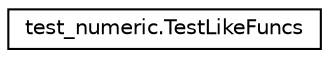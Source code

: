 digraph "Graphical Class Hierarchy"
{
 // LATEX_PDF_SIZE
  edge [fontname="Helvetica",fontsize="10",labelfontname="Helvetica",labelfontsize="10"];
  node [fontname="Helvetica",fontsize="10",shape=record];
  rankdir="LR";
  Node0 [label="test_numeric.TestLikeFuncs",height=0.2,width=0.4,color="black", fillcolor="white", style="filled",URL="$classtest__numeric_1_1TestLikeFuncs.html",tooltip=" "];
}
